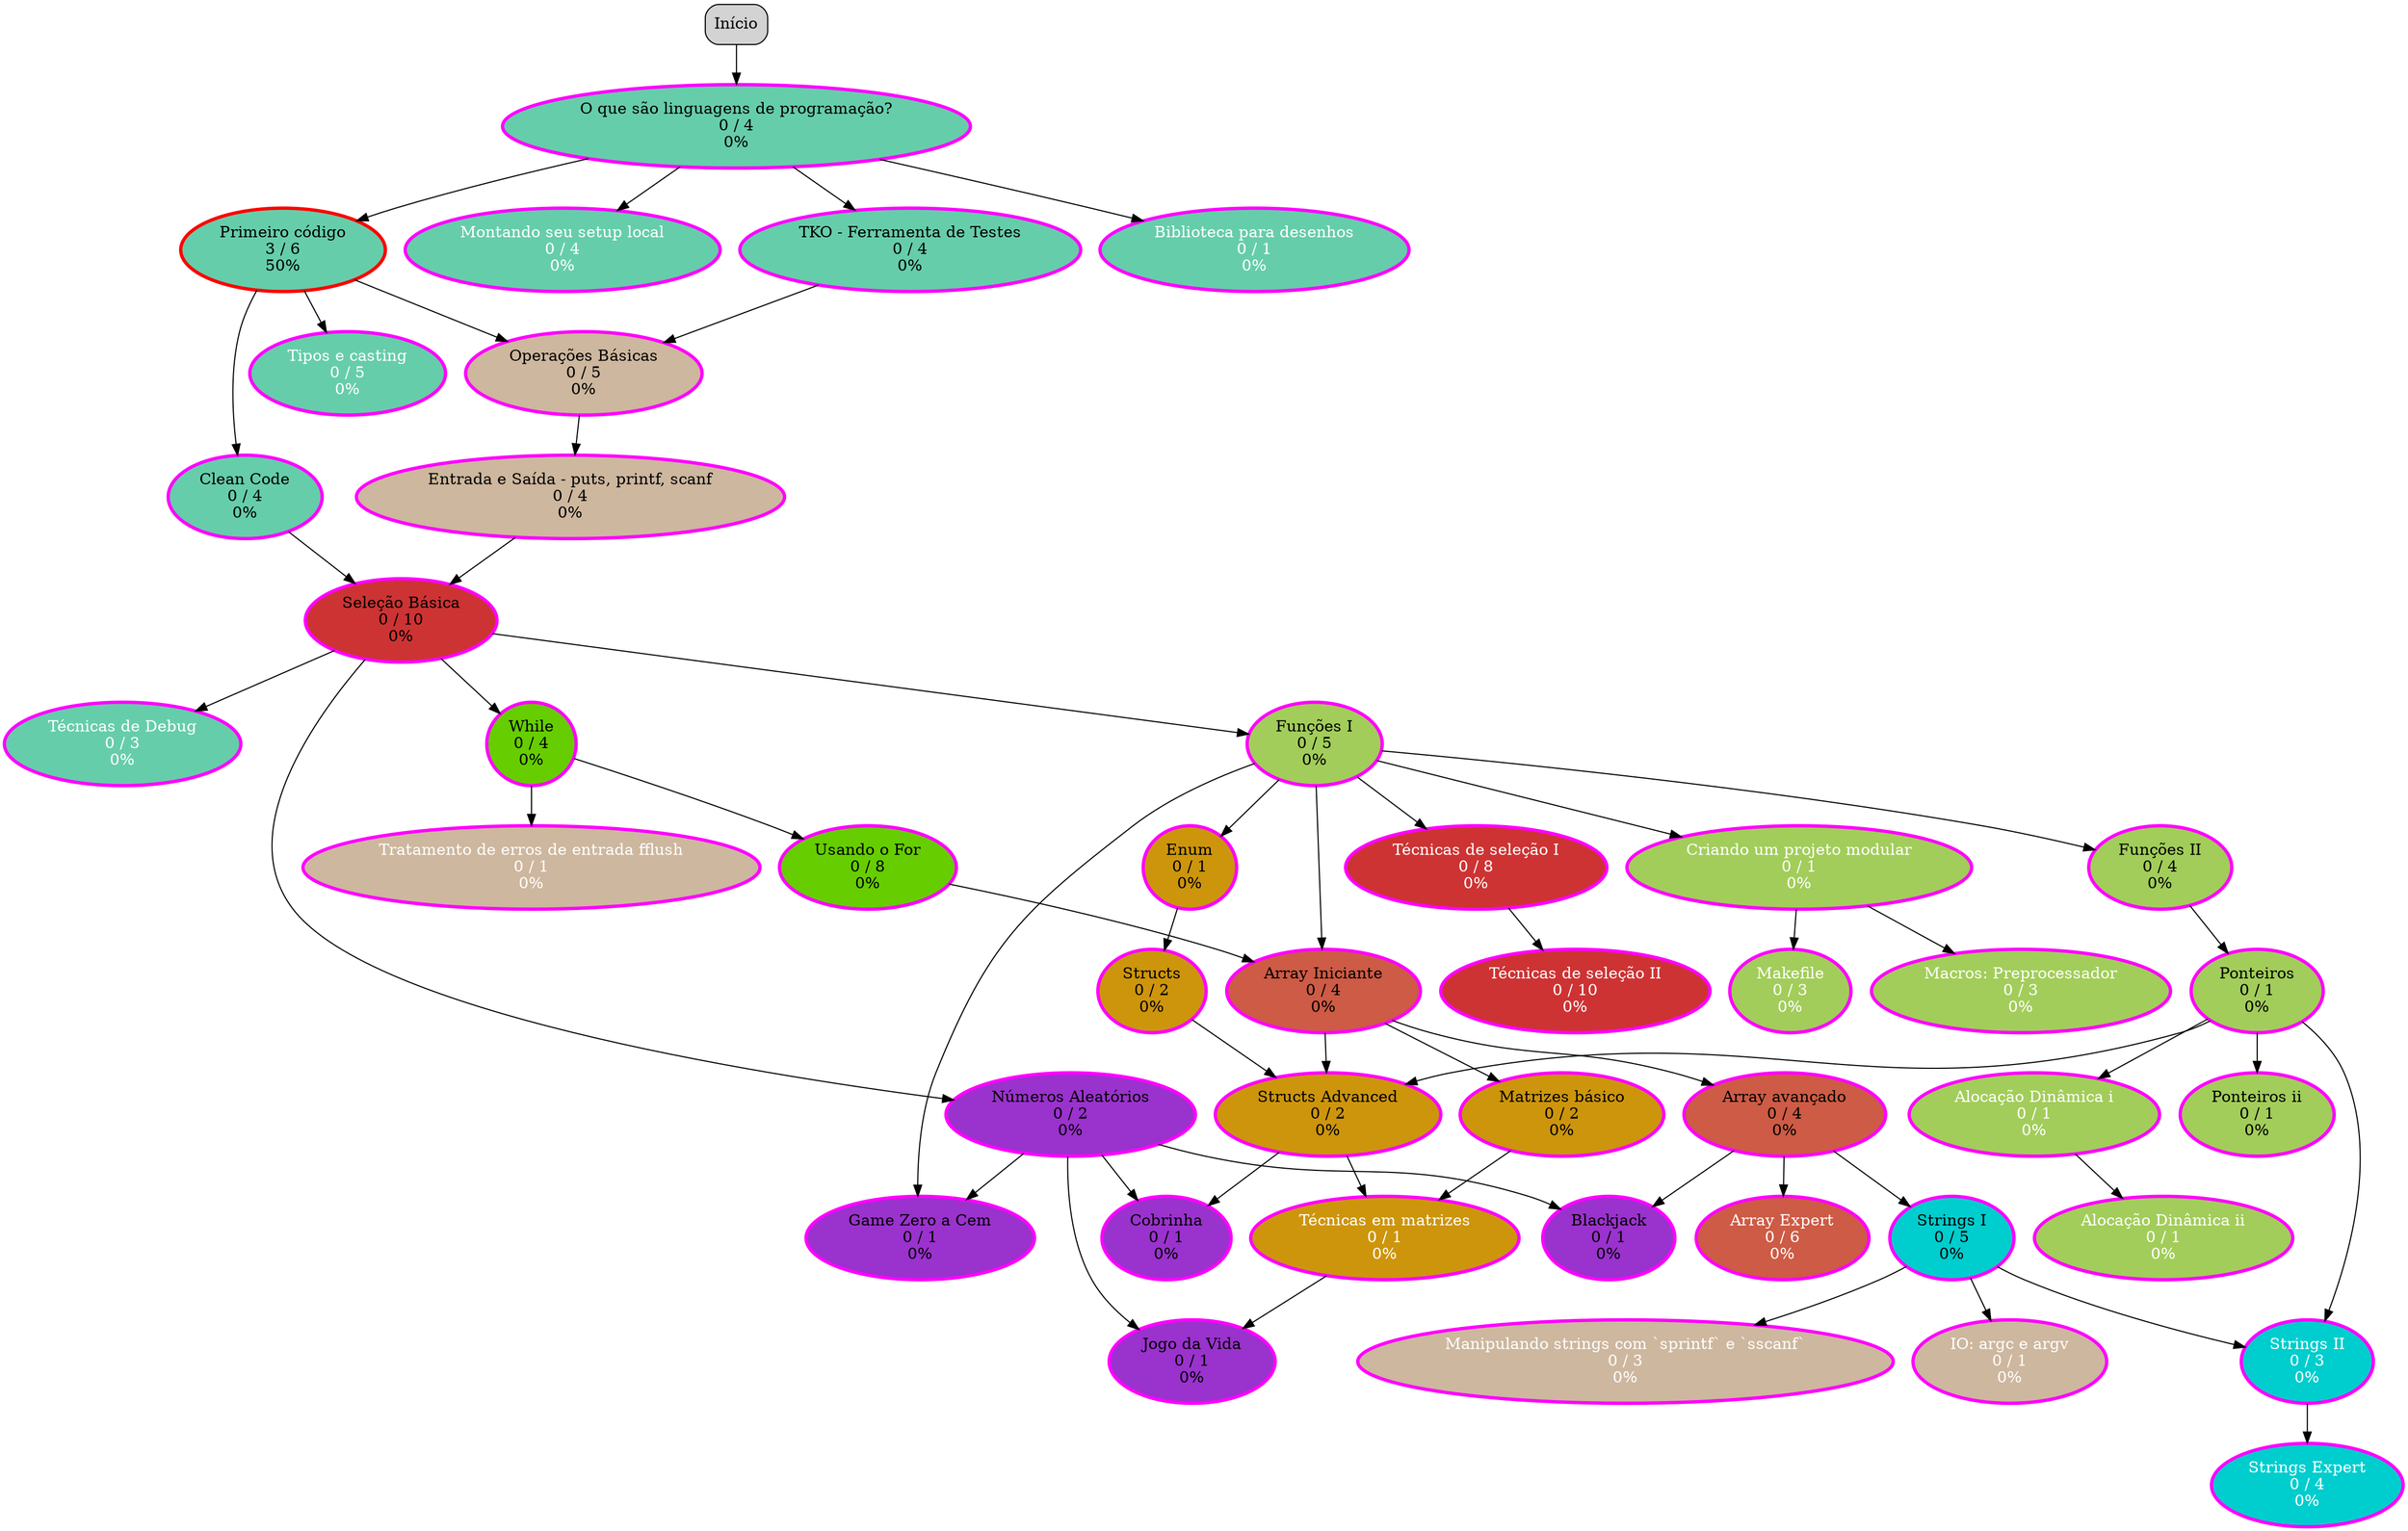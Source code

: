 digraph diag {
  node [penwidth=1, style="rounded,filled", shape=box]
  "Início" -> "O que são linguagens de programação?\n0 / 4
0%"
  "O que são linguagens de programação?\n0 / 4
0%" -> "Primeiro código\n3 / 6
50%" 
  "O que são linguagens de programação?\n0 / 4
0%" -> "Montando seu setup local\n0 / 4
0%" 
  "O que são linguagens de programação?\n0 / 4
0%" -> "TKO - Ferramenta de Testes\n0 / 4
0%" 
  "O que são linguagens de programação?\n0 / 4
0%" -> "Biblioteca para desenhos\n0 / 1
0%" 
  "Seleção Básica\n0 / 10
0%" -> "Técnicas de Debug\n0 / 3
0%" 
  "Primeiro código\n3 / 6
50%" -> "Clean Code\n0 / 4
0%" 
  "Primeiro código\n3 / 6
50%" -> "Tipos e casting\n0 / 5
0%" 
  "Primeiro código\n3 / 6
50%" -> "Operações Básicas\n0 / 5
0%" 
  "TKO - Ferramenta de Testes\n0 / 4
0%" -> "Operações Básicas\n0 / 5
0%" 
  "Operações Básicas\n0 / 5
0%" -> "Entrada e Saída - puts, printf, scanf\n0 / 4
0%" 
  "Strings I\n0 / 5
0%" -> "Manipulando strings com `sprintf` e `sscanf`\n0 / 3
0%" 
  "While\n0 / 4
0%" -> "Tratamento de erros de entrada fflush\n0 / 1
0%" 
  "Strings I\n0 / 5
0%" -> "IO: argc e argv\n0 / 1
0%" 
  "Entrada e Saída - puts, printf, scanf\n0 / 4
0%" -> "Seleção Básica\n0 / 10
0%" 
  "Clean Code\n0 / 4
0%" -> "Seleção Básica\n0 / 10
0%" 
  "Funções I\n0 / 5
0%" -> "Técnicas de seleção I\n0 / 8
0%" 
  "Técnicas de seleção I\n0 / 8
0%" -> "Técnicas de seleção II\n0 / 10
0%" 
  "Seleção Básica\n0 / 10
0%" -> "While\n0 / 4
0%" 
  "While\n0 / 4
0%" -> "Usando o For\n0 / 8
0%" 
  "Usando o For\n0 / 8
0%" -> "Array Iniciante\n0 / 4
0%" 
  "Funções I\n0 / 5
0%" -> "Array Iniciante\n0 / 4
0%" 
  "Array Iniciante\n0 / 4
0%" -> "Array avançado\n0 / 4
0%" 
  "Array avançado\n0 / 4
0%" -> "Array Expert\n0 / 6
0%" 
  "Array avançado\n0 / 4
0%" -> "Strings I\n0 / 5
0%" 
  "Strings I\n0 / 5
0%" -> "Strings II\n0 / 3
0%" 
  "Ponteiros\n0 / 1
0%" -> "Strings II\n0 / 3
0%" 
  "Strings II\n0 / 3
0%" -> "Strings Expert\n0 / 4
0%" 
  "Funções I\n0 / 5
0%" -> "Enum\n0 / 1
0%" 
  "Enum\n0 / 1
0%" -> "Structs\n0 / 2
0%" 
  "Ponteiros\n0 / 1
0%" -> "Structs Advanced\n0 / 2
0%" 
  "Array Iniciante\n0 / 4
0%" -> "Structs Advanced\n0 / 2
0%" 
  "Structs\n0 / 2
0%" -> "Structs Advanced\n0 / 2
0%" 
  "Array Iniciante\n0 / 4
0%" -> "Matrizes básico\n0 / 2
0%" 
  "Matrizes básico\n0 / 2
0%" -> "Técnicas em matrizes\n0 / 1
0%" 
  "Structs Advanced\n0 / 2
0%" -> "Técnicas em matrizes\n0 / 1
0%" 
  "Seleção Básica\n0 / 10
0%" -> "Funções I\n0 / 5
0%" 
  "Funções I\n0 / 5
0%" -> "Funções II\n0 / 4
0%" 
  "Funções I\n0 / 5
0%" -> "Criando um projeto modular\n0 / 1
0%" 
  "Criando um projeto modular\n0 / 1
0%" -> "Makefile\n0 / 3
0%" 
  "Criando um projeto modular\n0 / 1
0%" -> "Macros: Preprocessador\n0 / 3
0%" 
  "Funções II\n0 / 4
0%" -> "Ponteiros\n0 / 1
0%" 
  "Ponteiros\n0 / 1
0%" -> "Ponteiros ii\n0 / 1
0%" 
  "Ponteiros\n0 / 1
0%" -> "Alocação Dinâmica i\n0 / 1
0%" 
  "Alocação Dinâmica i\n0 / 1
0%" -> "Alocação Dinâmica ii\n0 / 1
0%" 
  "Seleção Básica\n0 / 10
0%" -> "Números Aleatórios\n0 / 2
0%" 
  "Números Aleatórios\n0 / 2
0%" -> "Game Zero a Cem\n0 / 1
0%" 
  "Funções I\n0 / 5
0%" -> "Game Zero a Cem\n0 / 1
0%" 
  "Números Aleatórios\n0 / 2
0%" -> "Jogo da Vida\n0 / 1
0%" 
  "Técnicas em matrizes\n0 / 1
0%" -> "Jogo da Vida\n0 / 1
0%" 
  "Números Aleatórios\n0 / 2
0%" -> "Blackjack\n0 / 1
0%" 
  "Array avançado\n0 / 4
0%" -> "Blackjack\n0 / 1
0%" 
  "Números Aleatórios\n0 / 2
0%" -> "Cobrinha\n0 / 1
0%" 
  "Structs Advanced\n0 / 2
0%" -> "Cobrinha\n0 / 1
0%" 
  "O que são linguagens de programação?\n0 / 4
0%" [shape=ellipse, color=magenta, penwidth=3, fillcolor=aquamarine3, style=filled, fontcolor=black]
  "Primeiro código\n3 / 6
50%" [shape=ellipse, color=red, penwidth=3, fillcolor=aquamarine3, style=filled, fontcolor=black]
  "Montando seu setup local\n0 / 4
0%" [shape=ellipse, color=magenta, penwidth=3, fillcolor=aquamarine3, style=filled, fontcolor=white]
  "TKO - Ferramenta de Testes\n0 / 4
0%" [shape=ellipse, color=magenta, penwidth=3, fillcolor=aquamarine3, style=filled, fontcolor=black]
  "Biblioteca para desenhos\n0 / 1
0%" [shape=ellipse, color=magenta, penwidth=3, fillcolor=aquamarine3, style=filled, fontcolor=white]
  "Técnicas de Debug\n0 / 3
0%" [shape=ellipse, color=magenta, penwidth=3, fillcolor=aquamarine3, style=filled, fontcolor=white]
  "Clean Code\n0 / 4
0%" [shape=ellipse, color=magenta, penwidth=3, fillcolor=aquamarine3, style=filled, fontcolor=black]
  "Tipos e casting\n0 / 5
0%" [shape=ellipse, color=magenta, penwidth=3, fillcolor=aquamarine3, style=filled, fontcolor=white]
  "Operações Básicas\n0 / 5
0%" [shape=ellipse, color=magenta, penwidth=3, fillcolor=bisque3, style=filled, fontcolor=black]
  "Entrada e Saída - puts, printf, scanf\n0 / 4
0%" [shape=ellipse, color=magenta, penwidth=3, fillcolor=bisque3, style=filled, fontcolor=black]
  "Manipulando strings com `sprintf` e `sscanf`\n0 / 3
0%" [shape=ellipse, color=magenta, penwidth=3, fillcolor=bisque3, style=filled, fontcolor=white]
  "Tratamento de erros de entrada fflush\n0 / 1
0%" [shape=ellipse, color=magenta, penwidth=3, fillcolor=bisque3, style=filled, fontcolor=white]
  "IO: argc e argv\n0 / 1
0%" [shape=ellipse, color=magenta, penwidth=3, fillcolor=bisque3, style=filled, fontcolor=white]
  "Seleção Básica\n0 / 10
0%" [shape=ellipse, color=magenta, penwidth=3, fillcolor=brown3, style=filled, fontcolor=black]
  "Técnicas de seleção I\n0 / 8
0%" [shape=ellipse, color=magenta, penwidth=3, fillcolor=brown3, style=filled, fontcolor=white]
  "Técnicas de seleção II\n0 / 10
0%" [shape=ellipse, color=magenta, penwidth=3, fillcolor=brown3, style=filled, fontcolor=white]
  "While\n0 / 4
0%" [shape=ellipse, color=magenta, penwidth=3, fillcolor=chartreuse3, style=filled, fontcolor=black]
  "Usando o For\n0 / 8
0%" [shape=ellipse, color=magenta, penwidth=3, fillcolor=chartreuse3, style=filled, fontcolor=black]
  "Array Iniciante\n0 / 4
0%" [shape=ellipse, color=magenta, penwidth=3, fillcolor=coral3, style=filled, fontcolor=black]
  "Array avançado\n0 / 4
0%" [shape=ellipse, color=magenta, penwidth=3, fillcolor=coral3, style=filled, fontcolor=black]
  "Array Expert\n0 / 6
0%" [shape=ellipse, color=magenta, penwidth=3, fillcolor=coral3, style=filled, fontcolor=white]
  "Strings I\n0 / 5
0%" [shape=ellipse, color=magenta, penwidth=3, fillcolor=cyan3, style=filled, fontcolor=black]
  "Strings II\n0 / 3
0%" [shape=ellipse, color=magenta, penwidth=3, fillcolor=cyan3, style=filled, fontcolor=white]
  "Strings Expert\n0 / 4
0%" [shape=ellipse, color=magenta, penwidth=3, fillcolor=cyan3, style=filled, fontcolor=white]
  "Enum\n0 / 1
0%" [shape=ellipse, color=magenta, penwidth=3, fillcolor=darkgoldenrod3, style=filled, fontcolor=black]
  "Structs\n0 / 2
0%" [shape=ellipse, color=magenta, penwidth=3, fillcolor=darkgoldenrod3, style=filled, fontcolor=black]
  "Structs Advanced\n0 / 2
0%" [shape=ellipse, color=magenta, penwidth=3, fillcolor=darkgoldenrod3, style=filled, fontcolor=black]
  "Matrizes básico\n0 / 2
0%" [shape=ellipse, color=magenta, penwidth=3, fillcolor=darkgoldenrod3, style=filled, fontcolor=black]
  "Técnicas em matrizes\n0 / 1
0%" [shape=ellipse, color=magenta, penwidth=3, fillcolor=darkgoldenrod3, style=filled, fontcolor=white]
  "Funções I\n0 / 5
0%" [shape=ellipse, color=magenta, penwidth=3, fillcolor=darkolivegreen3, style=filled, fontcolor=black]
  "Funções II\n0 / 4
0%" [shape=ellipse, color=magenta, penwidth=3, fillcolor=darkolivegreen3, style=filled, fontcolor=black]
  "Criando um projeto modular\n0 / 1
0%" [shape=ellipse, color=magenta, penwidth=3, fillcolor=darkolivegreen3, style=filled, fontcolor=white]
  "Makefile\n0 / 3
0%" [shape=ellipse, color=magenta, penwidth=3, fillcolor=darkolivegreen3, style=filled, fontcolor=white]
  "Macros: Preprocessador\n0 / 3
0%" [shape=ellipse, color=magenta, penwidth=3, fillcolor=darkolivegreen3, style=filled, fontcolor=white]
  "Ponteiros\n0 / 1
0%" [shape=ellipse, color=magenta, penwidth=3, fillcolor=darkolivegreen3, style=filled, fontcolor=black]
  "Ponteiros ii\n0 / 1
0%" [shape=ellipse, color=magenta, penwidth=3, fillcolor=darkolivegreen3, style=filled, fontcolor=black]
  "Alocação Dinâmica i\n0 / 1
0%" [shape=ellipse, color=magenta, penwidth=3, fillcolor=darkolivegreen3, style=filled, fontcolor=white]
  "Alocação Dinâmica ii\n0 / 1
0%" [shape=ellipse, color=magenta, penwidth=3, fillcolor=darkolivegreen3, style=filled, fontcolor=white]
  "Números Aleatórios\n0 / 2
0%" [shape=ellipse, color=magenta, penwidth=3, fillcolor=darkorchid3, style=filled, fontcolor=black]
  "Game Zero a Cem\n0 / 1
0%" [shape=ellipse, color=magenta, penwidth=3, fillcolor=darkorchid3, style=filled, fontcolor=black]
  "Jogo da Vida\n0 / 1
0%" [shape=ellipse, color=magenta, penwidth=3, fillcolor=darkorchid3, style=filled, fontcolor=black]
  "Blackjack\n0 / 1
0%" [shape=ellipse, color=magenta, penwidth=3, fillcolor=darkorchid3, style=filled, fontcolor=black]
  "Cobrinha\n0 / 1
0%" [shape=ellipse, color=magenta, penwidth=3, fillcolor=darkorchid3, style=filled, fontcolor=black]
}
